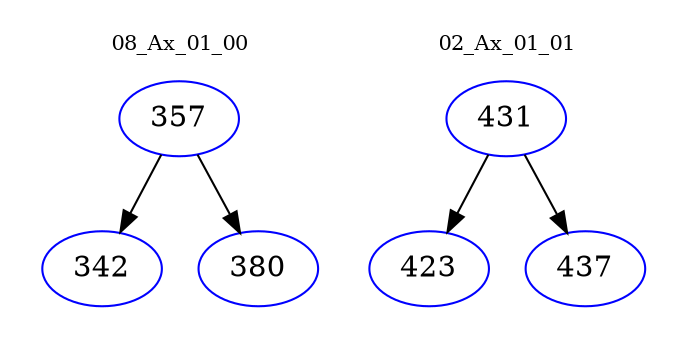 digraph{
subgraph cluster_0 {
color = white
label = "08_Ax_01_00";
fontsize=10;
T0_357 [label="357", color="blue"]
T0_357 -> T0_342 [color="black"]
T0_342 [label="342", color="blue"]
T0_357 -> T0_380 [color="black"]
T0_380 [label="380", color="blue"]
}
subgraph cluster_1 {
color = white
label = "02_Ax_01_01";
fontsize=10;
T1_431 [label="431", color="blue"]
T1_431 -> T1_423 [color="black"]
T1_423 [label="423", color="blue"]
T1_431 -> T1_437 [color="black"]
T1_437 [label="437", color="blue"]
}
}
